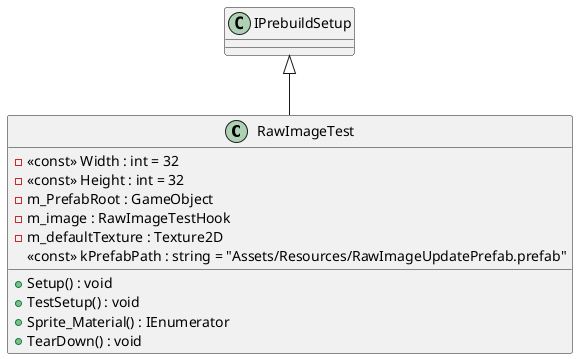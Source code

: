 @startuml
class RawImageTest {
    - <<const>> Width : int = 32
    - <<const>> Height : int = 32
    - m_PrefabRoot : GameObject
    - m_image : RawImageTestHook
    - m_defaultTexture : Texture2D
    <<const>> kPrefabPath : string = "Assets/Resources/RawImageUpdatePrefab.prefab"
    + Setup() : void
    + TestSetup() : void
    + Sprite_Material() : IEnumerator
    + TearDown() : void
}
IPrebuildSetup <|-- RawImageTest
@enduml
